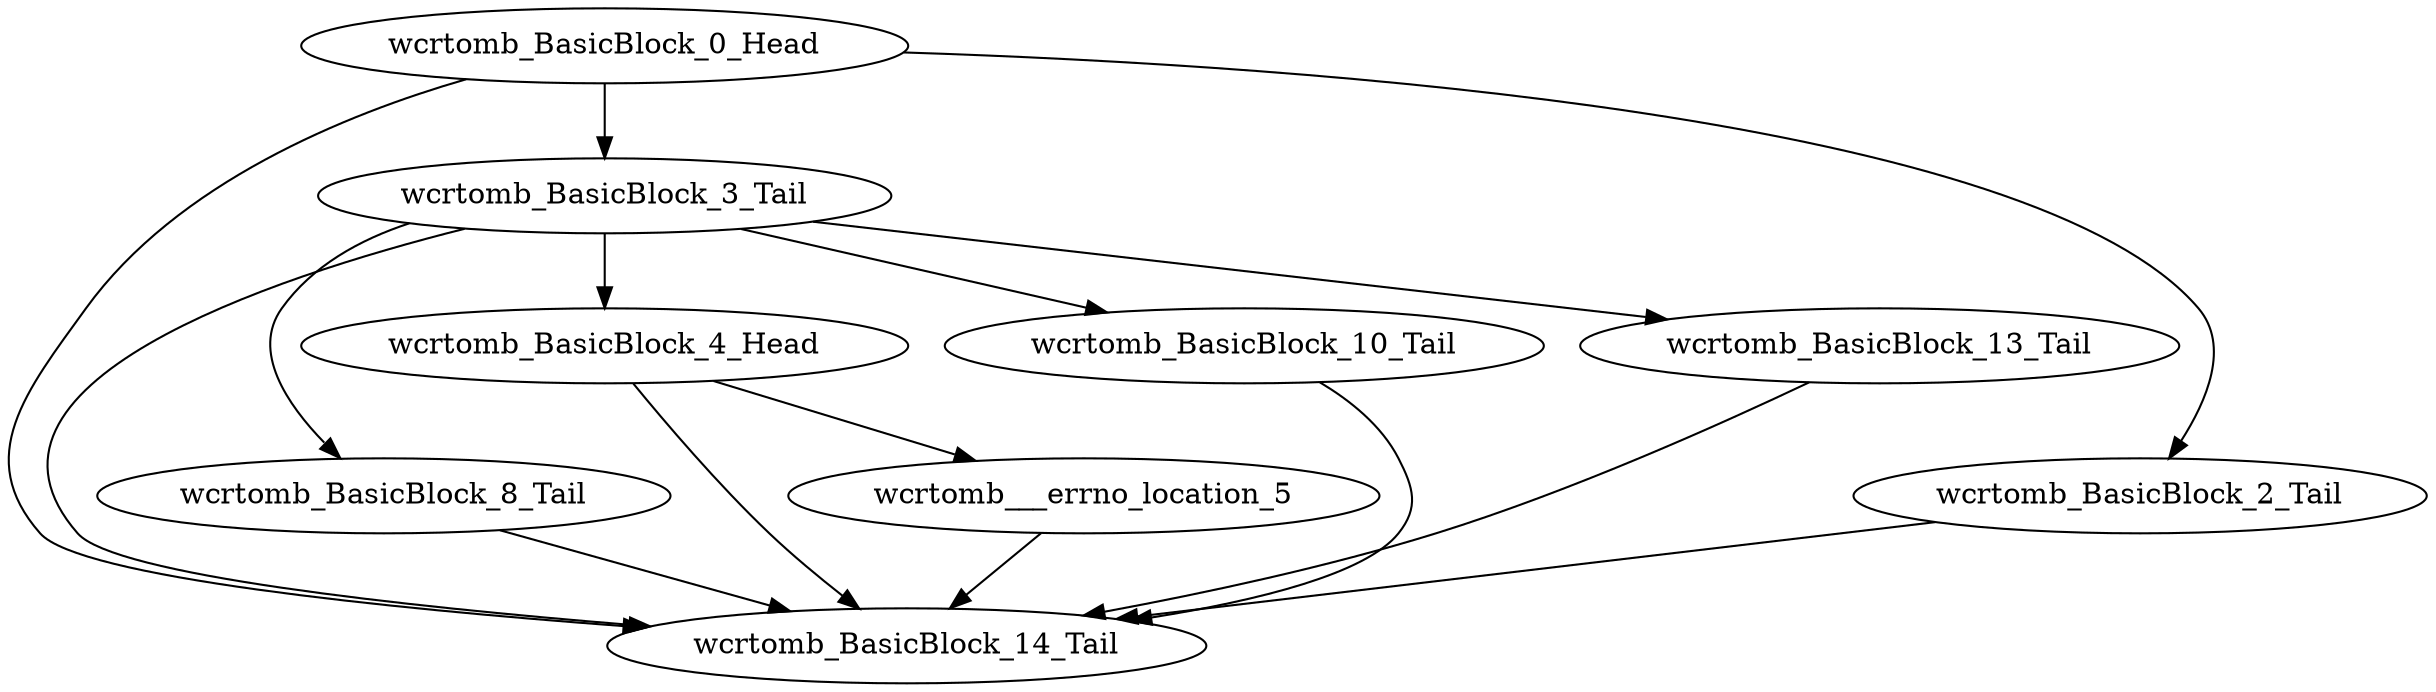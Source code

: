 digraph G {
    "wcrtomb_BasicBlock_0_Head" -> "wcrtomb_BasicBlock_14_Tail"
    "wcrtomb_BasicBlock_0_Head" -> "wcrtomb_BasicBlock_3_Tail"
    "wcrtomb_BasicBlock_0_Head" -> "wcrtomb_BasicBlock_2_Tail"
    "wcrtomb___errno_location_5" -> "wcrtomb_BasicBlock_14_Tail"
    "wcrtomb_BasicBlock_3_Tail" -> "wcrtomb_BasicBlock_14_Tail"
    "wcrtomb_BasicBlock_3_Tail" -> "wcrtomb_BasicBlock_8_Tail"
    "wcrtomb_BasicBlock_3_Tail" -> "wcrtomb_BasicBlock_4_Head"
    "wcrtomb_BasicBlock_3_Tail" -> "wcrtomb_BasicBlock_10_Tail"
    "wcrtomb_BasicBlock_3_Tail" -> "wcrtomb_BasicBlock_13_Tail"
    "wcrtomb_BasicBlock_8_Tail" -> "wcrtomb_BasicBlock_14_Tail"
    "wcrtomb_BasicBlock_4_Head" -> "wcrtomb_BasicBlock_14_Tail"
    "wcrtomb_BasicBlock_4_Head" -> "wcrtomb___errno_location_5"
    "wcrtomb_BasicBlock_2_Tail" -> "wcrtomb_BasicBlock_14_Tail"
    "wcrtomb_BasicBlock_10_Tail" -> "wcrtomb_BasicBlock_14_Tail"
    "wcrtomb_BasicBlock_13_Tail" -> "wcrtomb_BasicBlock_14_Tail"
}
